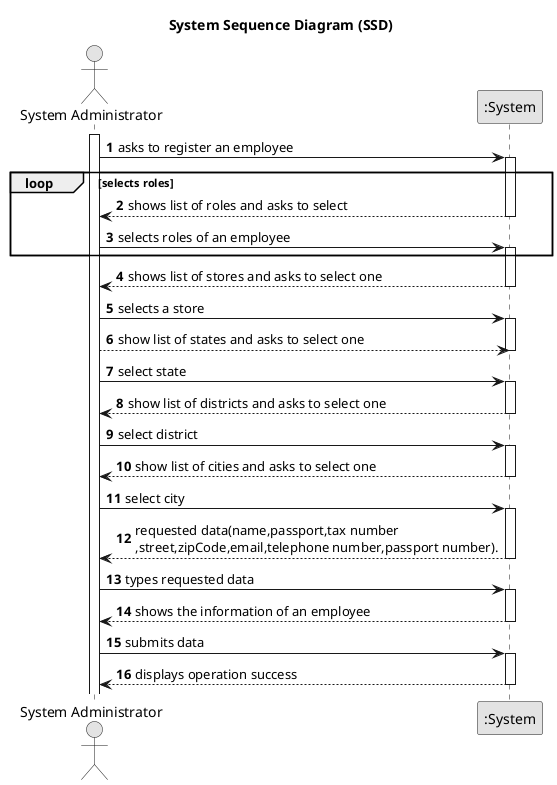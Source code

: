 @startuml
skinparam monochrome true
skinparam packageStyle rectangle
skinparam shadowing false

title System Sequence Diagram (SSD)

autonumber

actor "System Administrator" as Admin
participant ":System" as System

activate Admin

    Admin -> System : asks to register an employee
    activate System

    loop selects roles
     System --> Admin : shows list of roles and asks to select
        deactivate System

            Admin -> System : selects roles of an employee
            activate System
    end



         System --> Admin : shows list of stores and asks to select one
            deactivate System

                Admin -> System : selects a store
                activate System

         System <-- Admin:show list of states and asks to select one
         deactivate System

         Admin -> System : select state
         activate System

         System --> Admin : show list of districts and asks to select one
         deactivate System

         Admin -> System: select district
         activate System

         System --> Admin : show list of cities and asks to select one
         deactivate System

        Admin -> System: select city
        activate System

   System --> Admin :  requested data(name,passport,tax number \n,street,zipCode,email,telephone number,passport number).
     deactivate System

    Admin -> System : types requested data
    activate System

     System --> Admin : shows the information of an employee
            deactivate System

    Admin -> System : submits data
    activate System

        System --> Admin : displays operation success
    deactivate System

@enduml